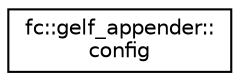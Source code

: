 digraph "Graphical Class Hierarchy"
{
  edge [fontname="Helvetica",fontsize="10",labelfontname="Helvetica",labelfontsize="10"];
  node [fontname="Helvetica",fontsize="10",shape=record];
  rankdir="LR";
  Node0 [label="fc::gelf_appender::\lconfig",height=0.2,width=0.4,color="black", fillcolor="white", style="filled",URL="$structfc_1_1gelf__appender_1_1config.html"];
}
